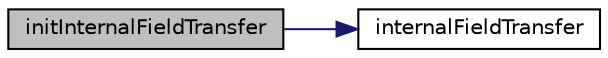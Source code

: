 digraph "initInternalFieldTransfer"
{
  bgcolor="transparent";
  edge [fontname="Helvetica",fontsize="10",labelfontname="Helvetica",labelfontsize="10"];
  node [fontname="Helvetica",fontsize="10",shape=record];
  rankdir="LR";
  Node237 [label="initInternalFieldTransfer",height=0.2,width=0.4,color="black", fillcolor="grey75", style="filled", fontcolor="black"];
  Node237 -> Node238 [color="midnightblue",fontsize="10",style="solid",fontname="Helvetica"];
  Node238 [label="internalFieldTransfer",height=0.2,width=0.4,color="black",URL="$a23649.html#a237c9448fbff6fcefb820f4076a58f26",tooltip="Return neighbour field. "];
}
